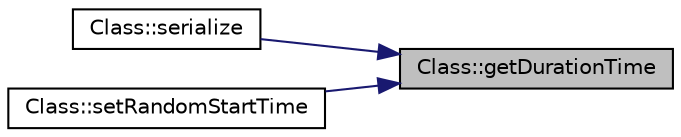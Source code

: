 digraph "Class::getDurationTime"
{
 // LATEX_PDF_SIZE
  edge [fontname="Helvetica",fontsize="10",labelfontname="Helvetica",labelfontsize="10"];
  node [fontname="Helvetica",fontsize="10",shape=record];
  rankdir="RL";
  Node1 [label="Class::getDurationTime",height=0.2,width=0.4,color="black", fillcolor="grey75", style="filled", fontcolor="black",tooltip="Gets the duration time of the class."];
  Node1 -> Node2 [dir="back",color="midnightblue",fontsize="10",style="solid",fontname="Helvetica"];
  Node2 [label="Class::serialize",height=0.2,width=0.4,color="black", fillcolor="white", style="filled",URL="$classClass.html#a91caa03328dac22c6af12a51c1de5332",tooltip="Serializes the class object to a string."];
  Node1 -> Node3 [dir="back",color="midnightblue",fontsize="10",style="solid",fontname="Helvetica"];
  Node3 [label="Class::setRandomStartTime",height=0.2,width=0.4,color="black", fillcolor="white", style="filled",URL="$classClass.html#aa05dd5b629491388e155ff178ca7d098",tooltip="Sets a random start time for the class."];
}
